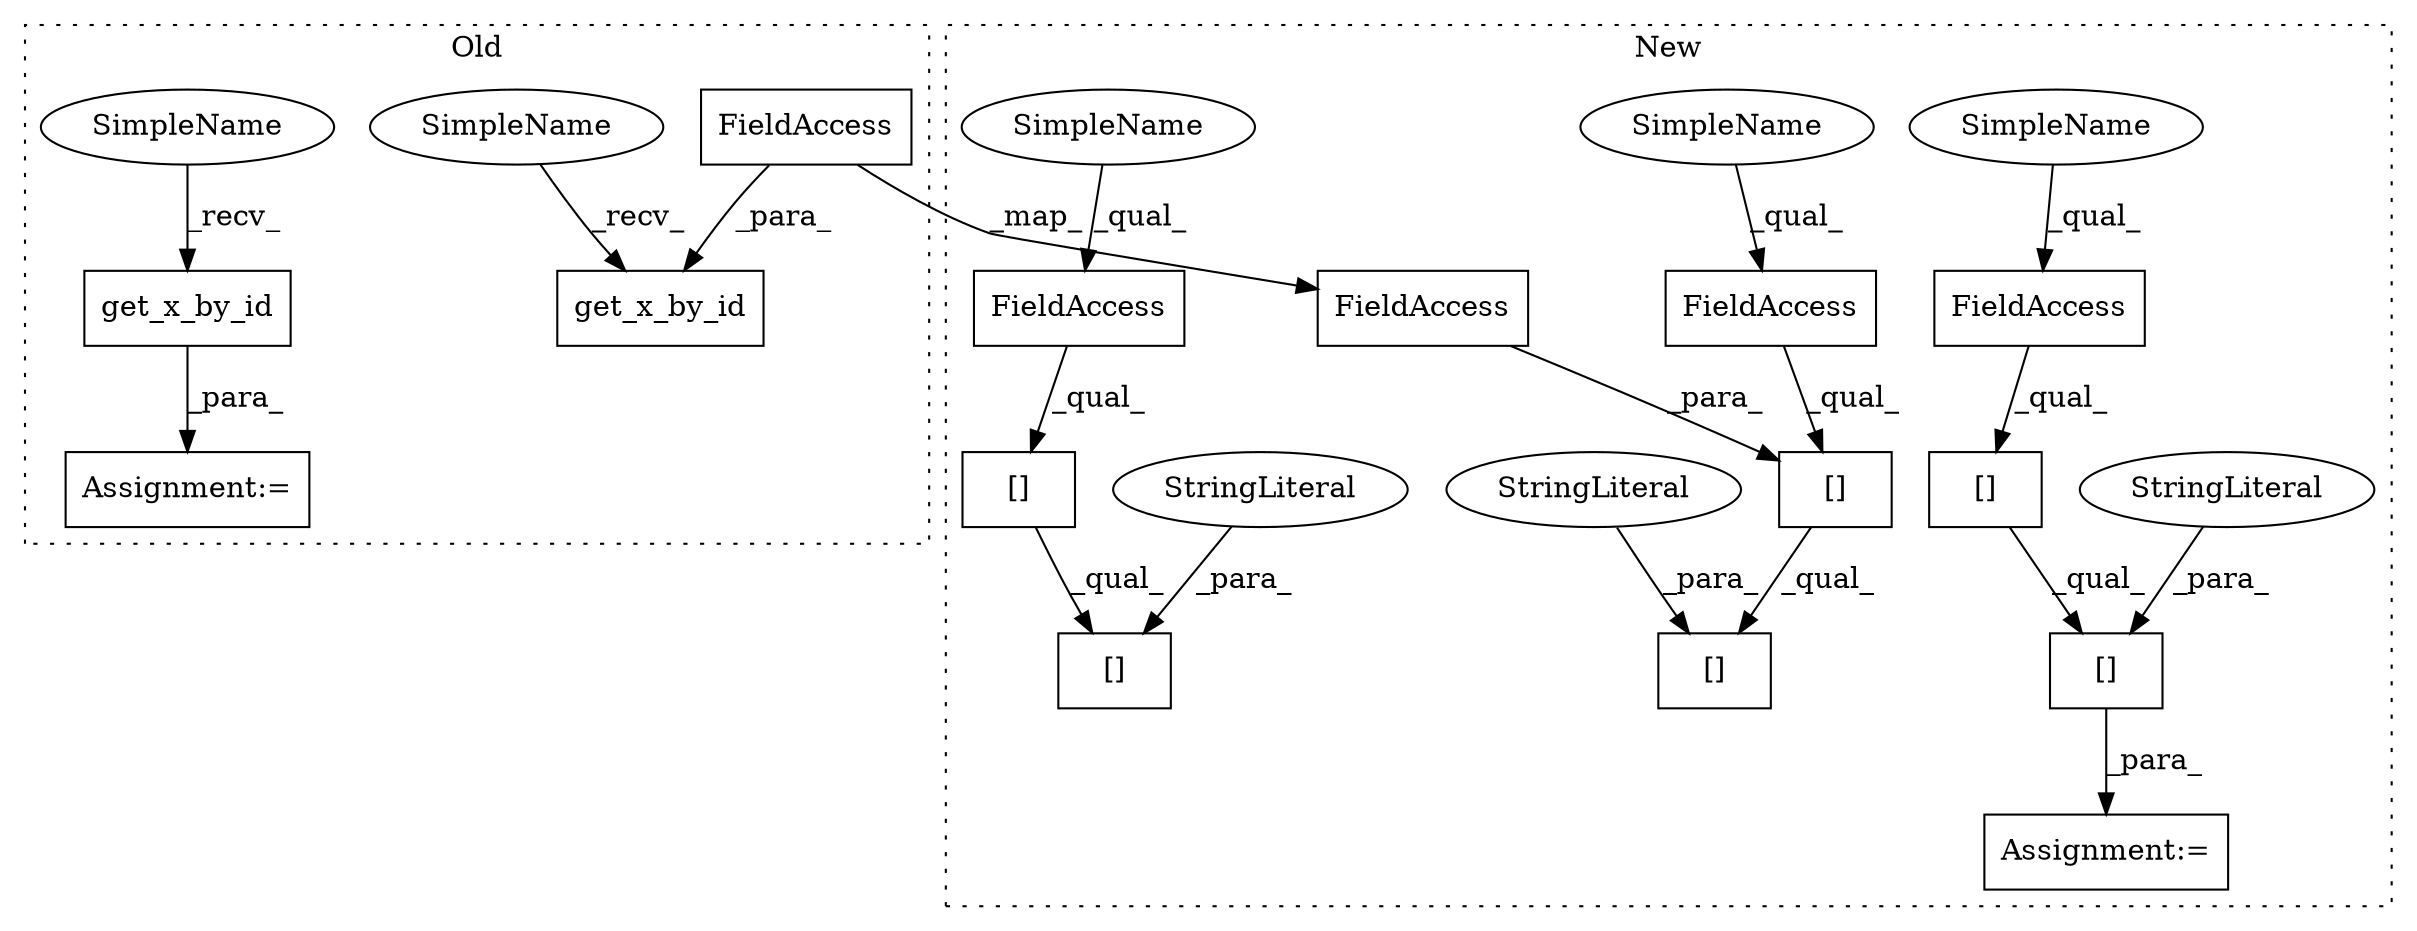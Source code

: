 digraph G {
subgraph cluster0 {
1 [label="get_x_by_id" a="32" s="3062,3082" l="12,1" shape="box"];
5 [label="get_x_by_id" a="32" s="2911,2934" l="12,1" shape="box"];
14 [label="Assignment:=" a="7" s="3057" l="1" shape="box"];
15 [label="FieldAccess" a="22" s="2923" l="11" shape="box"];
19 [label="SimpleName" a="42" s="2907" l="3" shape="ellipse"];
20 [label="SimpleName" a="42" s="3058" l="3" shape="ellipse"];
label = "Old";
style="dotted";
}
subgraph cluster1 {
2 [label="[]" a="2" s="2709,2729" l="13,1" shape="box"];
3 [label="FieldAccess" a="22" s="2709" l="12" shape="box"];
4 [label="[]" a="2" s="2709,2750" l="22,1" shape="box"];
6 [label="StringLiteral" a="45" s="2731" l="19" shape="ellipse"];
7 [label="FieldAccess" a="22" s="2811" l="12" shape="box"];
8 [label="[]" a="2" s="2811,2835" l="13,1" shape="box"];
9 [label="Assignment:=" a="7" s="2708" l="1" shape="box"];
10 [label="[]" a="2" s="2811,2856" l="26,1" shape="box"];
11 [label="StringLiteral" a="45" s="2837" l="19" shape="ellipse"];
12 [label="FieldAccess" a="22" s="2921" l="12" shape="box"];
13 [label="[]" a="2" s="2921,2945" l="13,1" shape="box"];
16 [label="FieldAccess" a="22" s="2824" l="11" shape="box"];
17 [label="[]" a="2" s="2921,2957" l="26,1" shape="box"];
18 [label="StringLiteral" a="45" s="2947" l="10" shape="ellipse"];
21 [label="SimpleName" a="42" s="2811" l="3" shape="ellipse"];
22 [label="SimpleName" a="42" s="2709" l="3" shape="ellipse"];
23 [label="SimpleName" a="42" s="2921" l="3" shape="ellipse"];
label = "New";
style="dotted";
}
1 -> 14 [label="_para_"];
2 -> 4 [label="_qual_"];
3 -> 2 [label="_qual_"];
4 -> 9 [label="_para_"];
6 -> 4 [label="_para_"];
7 -> 8 [label="_qual_"];
8 -> 10 [label="_qual_"];
11 -> 10 [label="_para_"];
12 -> 13 [label="_qual_"];
13 -> 17 [label="_qual_"];
15 -> 16 [label="_map_"];
15 -> 5 [label="_para_"];
16 -> 8 [label="_para_"];
18 -> 17 [label="_para_"];
19 -> 5 [label="_recv_"];
20 -> 1 [label="_recv_"];
21 -> 7 [label="_qual_"];
22 -> 3 [label="_qual_"];
23 -> 12 [label="_qual_"];
}